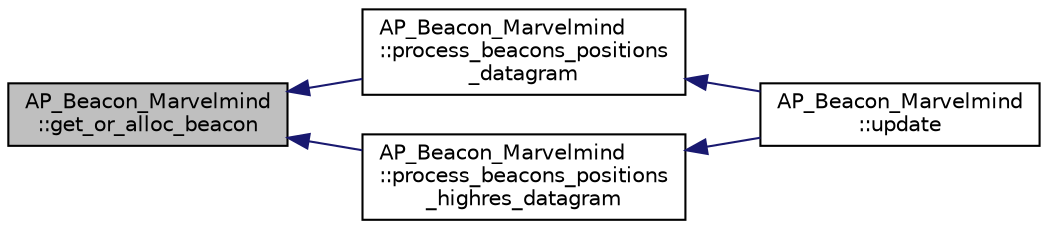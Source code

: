 digraph "AP_Beacon_Marvelmind::get_or_alloc_beacon"
{
 // INTERACTIVE_SVG=YES
  edge [fontname="Helvetica",fontsize="10",labelfontname="Helvetica",labelfontsize="10"];
  node [fontname="Helvetica",fontsize="10",shape=record];
  rankdir="LR";
  Node1 [label="AP_Beacon_Marvelmind\l::get_or_alloc_beacon",height=0.2,width=0.4,color="black", fillcolor="grey75", style="filled", fontcolor="black"];
  Node1 -> Node2 [dir="back",color="midnightblue",fontsize="10",style="solid",fontname="Helvetica"];
  Node2 [label="AP_Beacon_Marvelmind\l::process_beacons_positions\l_datagram",height=0.2,width=0.4,color="black", fillcolor="white", style="filled",URL="$classAP__Beacon__Marvelmind.html#a14ef61aefbc6407bf0a23b6b3e04bcfb"];
  Node2 -> Node3 [dir="back",color="midnightblue",fontsize="10",style="solid",fontname="Helvetica"];
  Node3 [label="AP_Beacon_Marvelmind\l::update",height=0.2,width=0.4,color="black", fillcolor="white", style="filled",URL="$classAP__Beacon__Marvelmind.html#a81cc10e242ffdd504883044204dbcdcf"];
  Node1 -> Node4 [dir="back",color="midnightblue",fontsize="10",style="solid",fontname="Helvetica"];
  Node4 [label="AP_Beacon_Marvelmind\l::process_beacons_positions\l_highres_datagram",height=0.2,width=0.4,color="black", fillcolor="white", style="filled",URL="$classAP__Beacon__Marvelmind.html#a8c618fc0919385b41592f44615c98c85"];
  Node4 -> Node3 [dir="back",color="midnightblue",fontsize="10",style="solid",fontname="Helvetica"];
}
